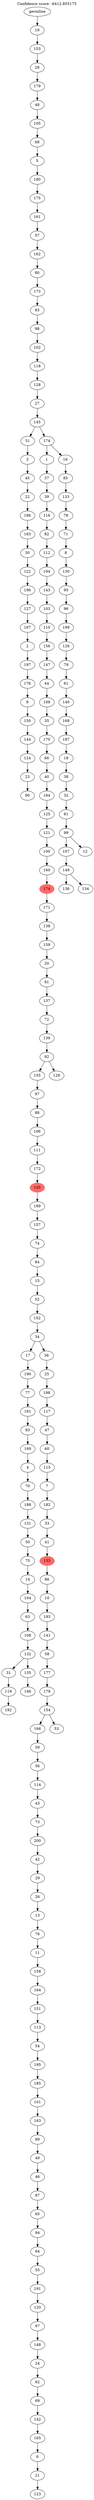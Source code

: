 digraph g {
	"202" -> "203";
	"203" [label="90"];
	"201" -> "202";
	"202" [label="23"];
	"200" -> "201";
	"201" [label="124"];
	"199" -> "200";
	"200" [label="144"];
	"198" -> "199";
	"199" [label="150"];
	"197" -> "198";
	"198" [label="9"];
	"196" -> "197";
	"197" [label="176"];
	"195" -> "196";
	"196" [label="197"];
	"194" -> "195";
	"195" [label="2"];
	"193" -> "194";
	"194" [label="167"];
	"192" -> "193";
	"193" [label="127"];
	"191" -> "192";
	"192" [label="196"];
	"190" -> "191";
	"191" [label="122"];
	"189" -> "190";
	"190" [label="30"];
	"188" -> "189";
	"189" [label="183"];
	"187" -> "188";
	"188" [label="186"];
	"186" -> "187";
	"187" [label="22"];
	"185" -> "186";
	"186" [label="45"];
	"184" -> "185";
	"185" [label="3"];
	"181" -> "182";
	"182" [label="192"];
	"180" -> "181";
	"181" [label="119"];
	"178" -> "179";
	"179" [label="146"];
	"177" -> "178";
	"178" [label="135"];
	"177" -> "180";
	"180" [label="31"];
	"176" -> "177";
	"177" [label="132"];
	"175" -> "176";
	"176" [label="108"];
	"174" -> "175";
	"175" [label="63"];
	"173" -> "174";
	"174" [label="104"];
	"172" -> "173";
	"173" [label="14"];
	"171" -> "172";
	"172" [label="75"];
	"170" -> "171";
	"171" [label="50"];
	"169" -> "170";
	"170" [label="131"];
	"168" -> "169";
	"169" [label="188"];
	"167" -> "168";
	"168" [label="70"];
	"166" -> "167";
	"167" [label="4"];
	"165" -> "166";
	"166" [label="169"];
	"164" -> "165";
	"165" [label="93"];
	"163" -> "164";
	"164" [label="181"];
	"162" -> "163";
	"163" [label="77"];
	"161" -> "162";
	"162" [label="190"];
	"158" -> "159";
	"159" [label="123"];
	"157" -> "158";
	"158" [label="21"];
	"156" -> "157";
	"157" [label="6"];
	"155" -> "156";
	"156" [label="165"];
	"154" -> "155";
	"155" [label="142"];
	"153" -> "154";
	"154" [label="69"];
	"152" -> "153";
	"153" [label="62"];
	"151" -> "152";
	"152" [label="24"];
	"150" -> "151";
	"151" [label="148"];
	"149" -> "150";
	"150" [label="67"];
	"148" -> "149";
	"149" [label="120"];
	"147" -> "148";
	"148" [label="191"];
	"146" -> "147";
	"147" [label="55"];
	"145" -> "146";
	"146" [label="64"];
	"144" -> "145";
	"145" [label="94"];
	"143" -> "144";
	"144" [label="65"];
	"142" -> "143";
	"143" [label="87"];
	"141" -> "142";
	"142" [label="46"];
	"140" -> "141";
	"141" [label="49"];
	"139" -> "140";
	"140" [label="89"];
	"138" -> "139";
	"139" [label="163"];
	"137" -> "138";
	"138" [label="101"];
	"136" -> "137";
	"137" [label="185"];
	"135" -> "136";
	"136" [label="195"];
	"134" -> "135";
	"135" [label="54"];
	"133" -> "134";
	"134" [label="113"];
	"132" -> "133";
	"133" [label="151"];
	"131" -> "132";
	"132" [label="164"];
	"130" -> "131";
	"131" [label="158"];
	"129" -> "130";
	"130" [label="11"];
	"128" -> "129";
	"129" [label="76"];
	"127" -> "128";
	"128" [label="13"];
	"126" -> "127";
	"127" [label="26"];
	"125" -> "126";
	"126" [label="29"];
	"124" -> "125";
	"125" [label="42"];
	"123" -> "124";
	"124" [label="200"];
	"122" -> "123";
	"123" [label="73"];
	"121" -> "122";
	"122" [label="43"];
	"120" -> "121";
	"121" [label="114"];
	"119" -> "120";
	"120" [label="56"];
	"118" -> "119";
	"119" [label="59"];
	"117" -> "118";
	"118" [label="166"];
	"117" -> "160";
	"160" [label="53"];
	"116" -> "117";
	"117" [label="154"];
	"115" -> "116";
	"116" [label="178"];
	"114" -> "115";
	"115" [label="177"];
	"113" -> "114";
	"114" [label="58"];
	"112" -> "113";
	"113" [label="141"];
	"111" -> "112";
	"112" [label="193"];
	"110" -> "111";
	"111" [label="10"];
	"109" -> "110";
	"110" [label="86"];
	"108" -> "109";
	"109" [color=indianred1, style=filled, label="153"];
	"107" -> "108";
	"108" [label="41"];
	"106" -> "107";
	"107" [label="33"];
	"105" -> "106";
	"106" [label="182"];
	"104" -> "105";
	"105" [label="7"];
	"103" -> "104";
	"104" [label="115"];
	"102" -> "103";
	"103" [label="60"];
	"101" -> "102";
	"102" [label="47"];
	"100" -> "101";
	"101" [label="117"];
	"99" -> "100";
	"100" [label="198"];
	"98" -> "99";
	"99" [label="25"];
	"97" -> "98";
	"98" [label="36"];
	"97" -> "161";
	"161" [label="17"];
	"96" -> "97";
	"97" [label="34"];
	"95" -> "96";
	"96" [label="152"];
	"94" -> "95";
	"95" [label="52"];
	"93" -> "94";
	"94" [label="15"];
	"92" -> "93";
	"93" [label="84"];
	"91" -> "92";
	"92" [label="74"];
	"90" -> "91";
	"91" [label="157"];
	"89" -> "90";
	"90" [label="189"];
	"88" -> "89";
	"89" [color=indianred1, style=filled, label="145"];
	"87" -> "88";
	"88" [label="172"];
	"86" -> "87";
	"87" [label="111"];
	"85" -> "86";
	"86" [label="106"];
	"84" -> "85";
	"85" [label="88"];
	"83" -> "84";
	"84" [label="97"];
	"82" -> "83";
	"83" [label="155"];
	"82" -> "183";
	"183" [label="129"];
	"81" -> "82";
	"82" [label="92"];
	"80" -> "81";
	"81" [label="139"];
	"79" -> "80";
	"80" [label="72"];
	"78" -> "79";
	"79" [label="137"];
	"77" -> "78";
	"78" [label="91"];
	"76" -> "77";
	"77" [label="20"];
	"75" -> "76";
	"76" [label="159"];
	"74" -> "75";
	"75" [label="138"];
	"73" -> "74";
	"74" [label="171"];
	"72" -> "73";
	"73" [color=indianred1, style=filled, label="174"];
	"71" -> "72";
	"72" [label="160"];
	"70" -> "71";
	"71" [label="100"];
	"69" -> "70";
	"70" [label="121"];
	"68" -> "69";
	"69" [label="125"];
	"67" -> "68";
	"68" [label="184"];
	"66" -> "67";
	"67" [label="40"];
	"65" -> "66";
	"66" [label="66"];
	"64" -> "65";
	"65" [label="170"];
	"63" -> "64";
	"64" [label="35"];
	"62" -> "63";
	"63" [label="109"];
	"61" -> "62";
	"62" [label="44"];
	"60" -> "61";
	"61" [label="147"];
	"59" -> "60";
	"60" [label="156"];
	"58" -> "59";
	"59" [label="110"];
	"57" -> "58";
	"58" [label="103"];
	"56" -> "57";
	"57" [label="143"];
	"55" -> "56";
	"56" [label="194"];
	"54" -> "55";
	"55" [label="112"];
	"53" -> "54";
	"54" [label="82"];
	"52" -> "53";
	"53" [label="116"];
	"51" -> "52";
	"52" [label="39"];
	"50" -> "51";
	"51" [label="37"];
	"47" -> "48";
	"48" [label="136"];
	"47" -> "49";
	"49" [label="134"];
	"46" -> "47";
	"47" [label="149"];
	"44" -> "45";
	"45" [label="12"];
	"44" -> "46";
	"46" [label="107"];
	"43" -> "44";
	"44" [label="99"];
	"42" -> "43";
	"43" [label="81"];
	"41" -> "42";
	"42" [label="32"];
	"40" -> "41";
	"41" [label="38"];
	"39" -> "40";
	"40" [label="18"];
	"38" -> "39";
	"39" [label="187"];
	"37" -> "38";
	"38" [label="168"];
	"36" -> "37";
	"37" [label="140"];
	"35" -> "36";
	"36" [label="61"];
	"34" -> "35";
	"35" [label="79"];
	"33" -> "34";
	"34" [label="126"];
	"32" -> "33";
	"33" [label="199"];
	"31" -> "32";
	"32" [label="96"];
	"30" -> "31";
	"31" [label="95"];
	"29" -> "30";
	"30" [label="130"];
	"28" -> "29";
	"29" [label="8"];
	"27" -> "28";
	"28" [label="71"];
	"26" -> "27";
	"27" [label="78"];
	"25" -> "26";
	"26" [label="133"];
	"24" -> "25";
	"25" [label="85"];
	"23" -> "24";
	"24" [label="16"];
	"23" -> "50";
	"50" [label="1"];
	"22" -> "23";
	"23" [label="174"];
	"22" -> "184";
	"184" [label="51"];
	"21" -> "22";
	"22" [label="145"];
	"20" -> "21";
	"21" [label="27"];
	"19" -> "20";
	"20" [label="128"];
	"18" -> "19";
	"19" [label="118"];
	"17" -> "18";
	"18" [label="102"];
	"16" -> "17";
	"17" [label="98"];
	"15" -> "16";
	"16" [label="83"];
	"14" -> "15";
	"15" [label="173"];
	"13" -> "14";
	"14" [label="80"];
	"12" -> "13";
	"13" [label="162"];
	"11" -> "12";
	"12" [label="57"];
	"10" -> "11";
	"11" [label="161"];
	"9" -> "10";
	"10" [label="175"];
	"8" -> "9";
	"9" [label="180"];
	"7" -> "8";
	"8" [label="5"];
	"6" -> "7";
	"7" [label="68"];
	"5" -> "6";
	"6" [label="105"];
	"4" -> "5";
	"5" [label="48"];
	"3" -> "4";
	"4" [label="179"];
	"2" -> "3";
	"3" [label="28"];
	"1" -> "2";
	"2" [label="153"];
	"0" -> "1";
	"1" [label="19"];
	"0" [label="germline"];
	labelloc="t";
	label="Confidence score: -6412.855175";
}
